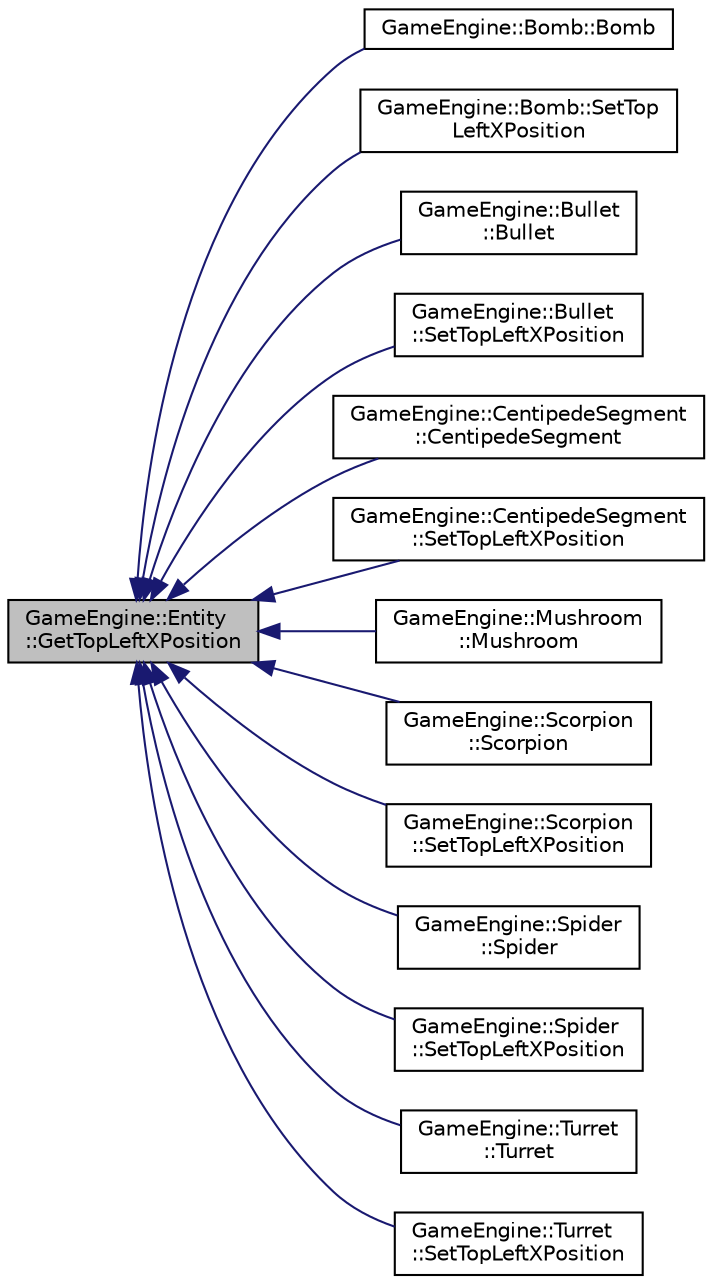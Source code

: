 digraph "GameEngine::Entity::GetTopLeftXPosition"
{
  edge [fontname="Helvetica",fontsize="10",labelfontname="Helvetica",labelfontsize="10"];
  node [fontname="Helvetica",fontsize="10",shape=record];
  rankdir="LR";
  Node15 [label="GameEngine::Entity\l::GetTopLeftXPosition",height=0.2,width=0.4,color="black", fillcolor="grey75", style="filled", fontcolor="black"];
  Node15 -> Node16 [dir="back",color="midnightblue",fontsize="10",style="solid",fontname="Helvetica"];
  Node16 [label="GameEngine::Bomb::Bomb",height=0.2,width=0.4,color="black", fillcolor="white", style="filled",URL="$class_game_engine_1_1_bomb.html#ab1bfbb03c3ccfc5dc8f2c6a0bede4d6d",tooltip="Bomb Constructor. Sets Bomb object&#39;s top left x and y position, center x and y position, and default direction of movement to Direction::HOVER. "];
  Node15 -> Node17 [dir="back",color="midnightblue",fontsize="10",style="solid",fontname="Helvetica"];
  Node17 [label="GameEngine::Bomb::SetTop\lLeftXPosition",height=0.2,width=0.4,color="black", fillcolor="white", style="filled",URL="$class_game_engine_1_1_bomb.html#aaa9ac98b60193edaabfc77a22ea4b4ac",tooltip="Sets the top left x position of the object. Sets the center x position of the object based on the siz..."];
  Node15 -> Node18 [dir="back",color="midnightblue",fontsize="10",style="solid",fontname="Helvetica"];
  Node18 [label="GameEngine::Bullet\l::Bullet",height=0.2,width=0.4,color="black", fillcolor="white", style="filled",URL="$class_game_engine_1_1_bullet.html#a72e23e30525daef9b0681e411befa0d7",tooltip="Bullet class constructor. Sets Bomb object&#39;s top left x and y position, center x and y position..."];
  Node15 -> Node19 [dir="back",color="midnightblue",fontsize="10",style="solid",fontname="Helvetica"];
  Node19 [label="GameEngine::Bullet\l::SetTopLeftXPosition",height=0.2,width=0.4,color="black", fillcolor="white", style="filled",URL="$class_game_engine_1_1_bullet.html#a52db03f9897a1ab8fc5c652c2a8e1498",tooltip="Sets the top left x position of the object. Sets the center x position of the object based on the siz..."];
  Node15 -> Node20 [dir="back",color="midnightblue",fontsize="10",style="solid",fontname="Helvetica"];
  Node20 [label="GameEngine::CentipedeSegment\l::CentipedeSegment",height=0.2,width=0.4,color="black", fillcolor="white", style="filled",URL="$class_game_engine_1_1_centipede_segment.html#a61e141b63635ba012c3d060a8f748c5f",tooltip="CentipedeSegment Constructor. Sets object&#39;s top left x and y position, center x and y position..."];
  Node15 -> Node21 [dir="back",color="midnightblue",fontsize="10",style="solid",fontname="Helvetica"];
  Node21 [label="GameEngine::CentipedeSegment\l::SetTopLeftXPosition",height=0.2,width=0.4,color="black", fillcolor="white", style="filled",URL="$class_game_engine_1_1_centipede_segment.html#a336b6acc9ccd239a416db1a32a242b89",tooltip="Sets the top left x position of the object. Sets the center x position of the object based on the siz..."];
  Node15 -> Node22 [dir="back",color="midnightblue",fontsize="10",style="solid",fontname="Helvetica"];
  Node22 [label="GameEngine::Mushroom\l::Mushroom",height=0.2,width=0.4,color="black", fillcolor="white", style="filled",URL="$class_game_engine_1_1_mushroom.html#a1b3a0f1ddef85fa15b575f1128433874",tooltip="Mushroom Constructor. Sets Mushroom object&#39;s top left x and y position, center x and y position..."];
  Node15 -> Node23 [dir="back",color="midnightblue",fontsize="10",style="solid",fontname="Helvetica"];
  Node23 [label="GameEngine::Scorpion\l::Scorpion",height=0.2,width=0.4,color="black", fillcolor="white", style="filled",URL="$class_game_engine_1_1_scorpion.html#a2580f912c363422fb77a00b5b54794b5",tooltip="Scorpion Constructor. Sets top left x and y position, and center x and y positions to default values..."];
  Node15 -> Node24 [dir="back",color="midnightblue",fontsize="10",style="solid",fontname="Helvetica"];
  Node24 [label="GameEngine::Scorpion\l::SetTopLeftXPosition",height=0.2,width=0.4,color="black", fillcolor="white", style="filled",URL="$class_game_engine_1_1_scorpion.html#a89d413d56244a4c97204a2e440a0d34b",tooltip="Sets the top left x position of the object. Sets the center x position of the object based on the siz..."];
  Node15 -> Node25 [dir="back",color="midnightblue",fontsize="10",style="solid",fontname="Helvetica"];
  Node25 [label="GameEngine::Spider\l::Spider",height=0.2,width=0.4,color="black", fillcolor="white", style="filled",URL="$class_game_engine_1_1_spider.html#a2de933e4240bef92416b864f7ce6b00d",tooltip="Spider Constructor. Sets top left x and y position, and center x and y positions to default values..."];
  Node15 -> Node26 [dir="back",color="midnightblue",fontsize="10",style="solid",fontname="Helvetica"];
  Node26 [label="GameEngine::Spider\l::SetTopLeftXPosition",height=0.2,width=0.4,color="black", fillcolor="white", style="filled",URL="$class_game_engine_1_1_spider.html#aaaaaedbe98096a2b8eda098da094b005",tooltip="Sets the top left x position of the object. Sets the center x position of the object based on the siz..."];
  Node15 -> Node27 [dir="back",color="midnightblue",fontsize="10",style="solid",fontname="Helvetica"];
  Node27 [label="GameEngine::Turret\l::Turret",height=0.2,width=0.4,color="black", fillcolor="white", style="filled",URL="$class_game_engine_1_1_turret.html#abf68e0eb749b005d1157e2f7755dcc64",tooltip="Turret Constructor. Spawns Turret. Sets Turret to default x and y position. "];
  Node15 -> Node28 [dir="back",color="midnightblue",fontsize="10",style="solid",fontname="Helvetica"];
  Node28 [label="GameEngine::Turret\l::SetTopLeftXPosition",height=0.2,width=0.4,color="black", fillcolor="white", style="filled",URL="$class_game_engine_1_1_turret.html#ade05ddf7cf078f0c3e31990957824e8f",tooltip="Sets the top left x position of the object. Sets the center x position of the object based on the siz..."];
}
